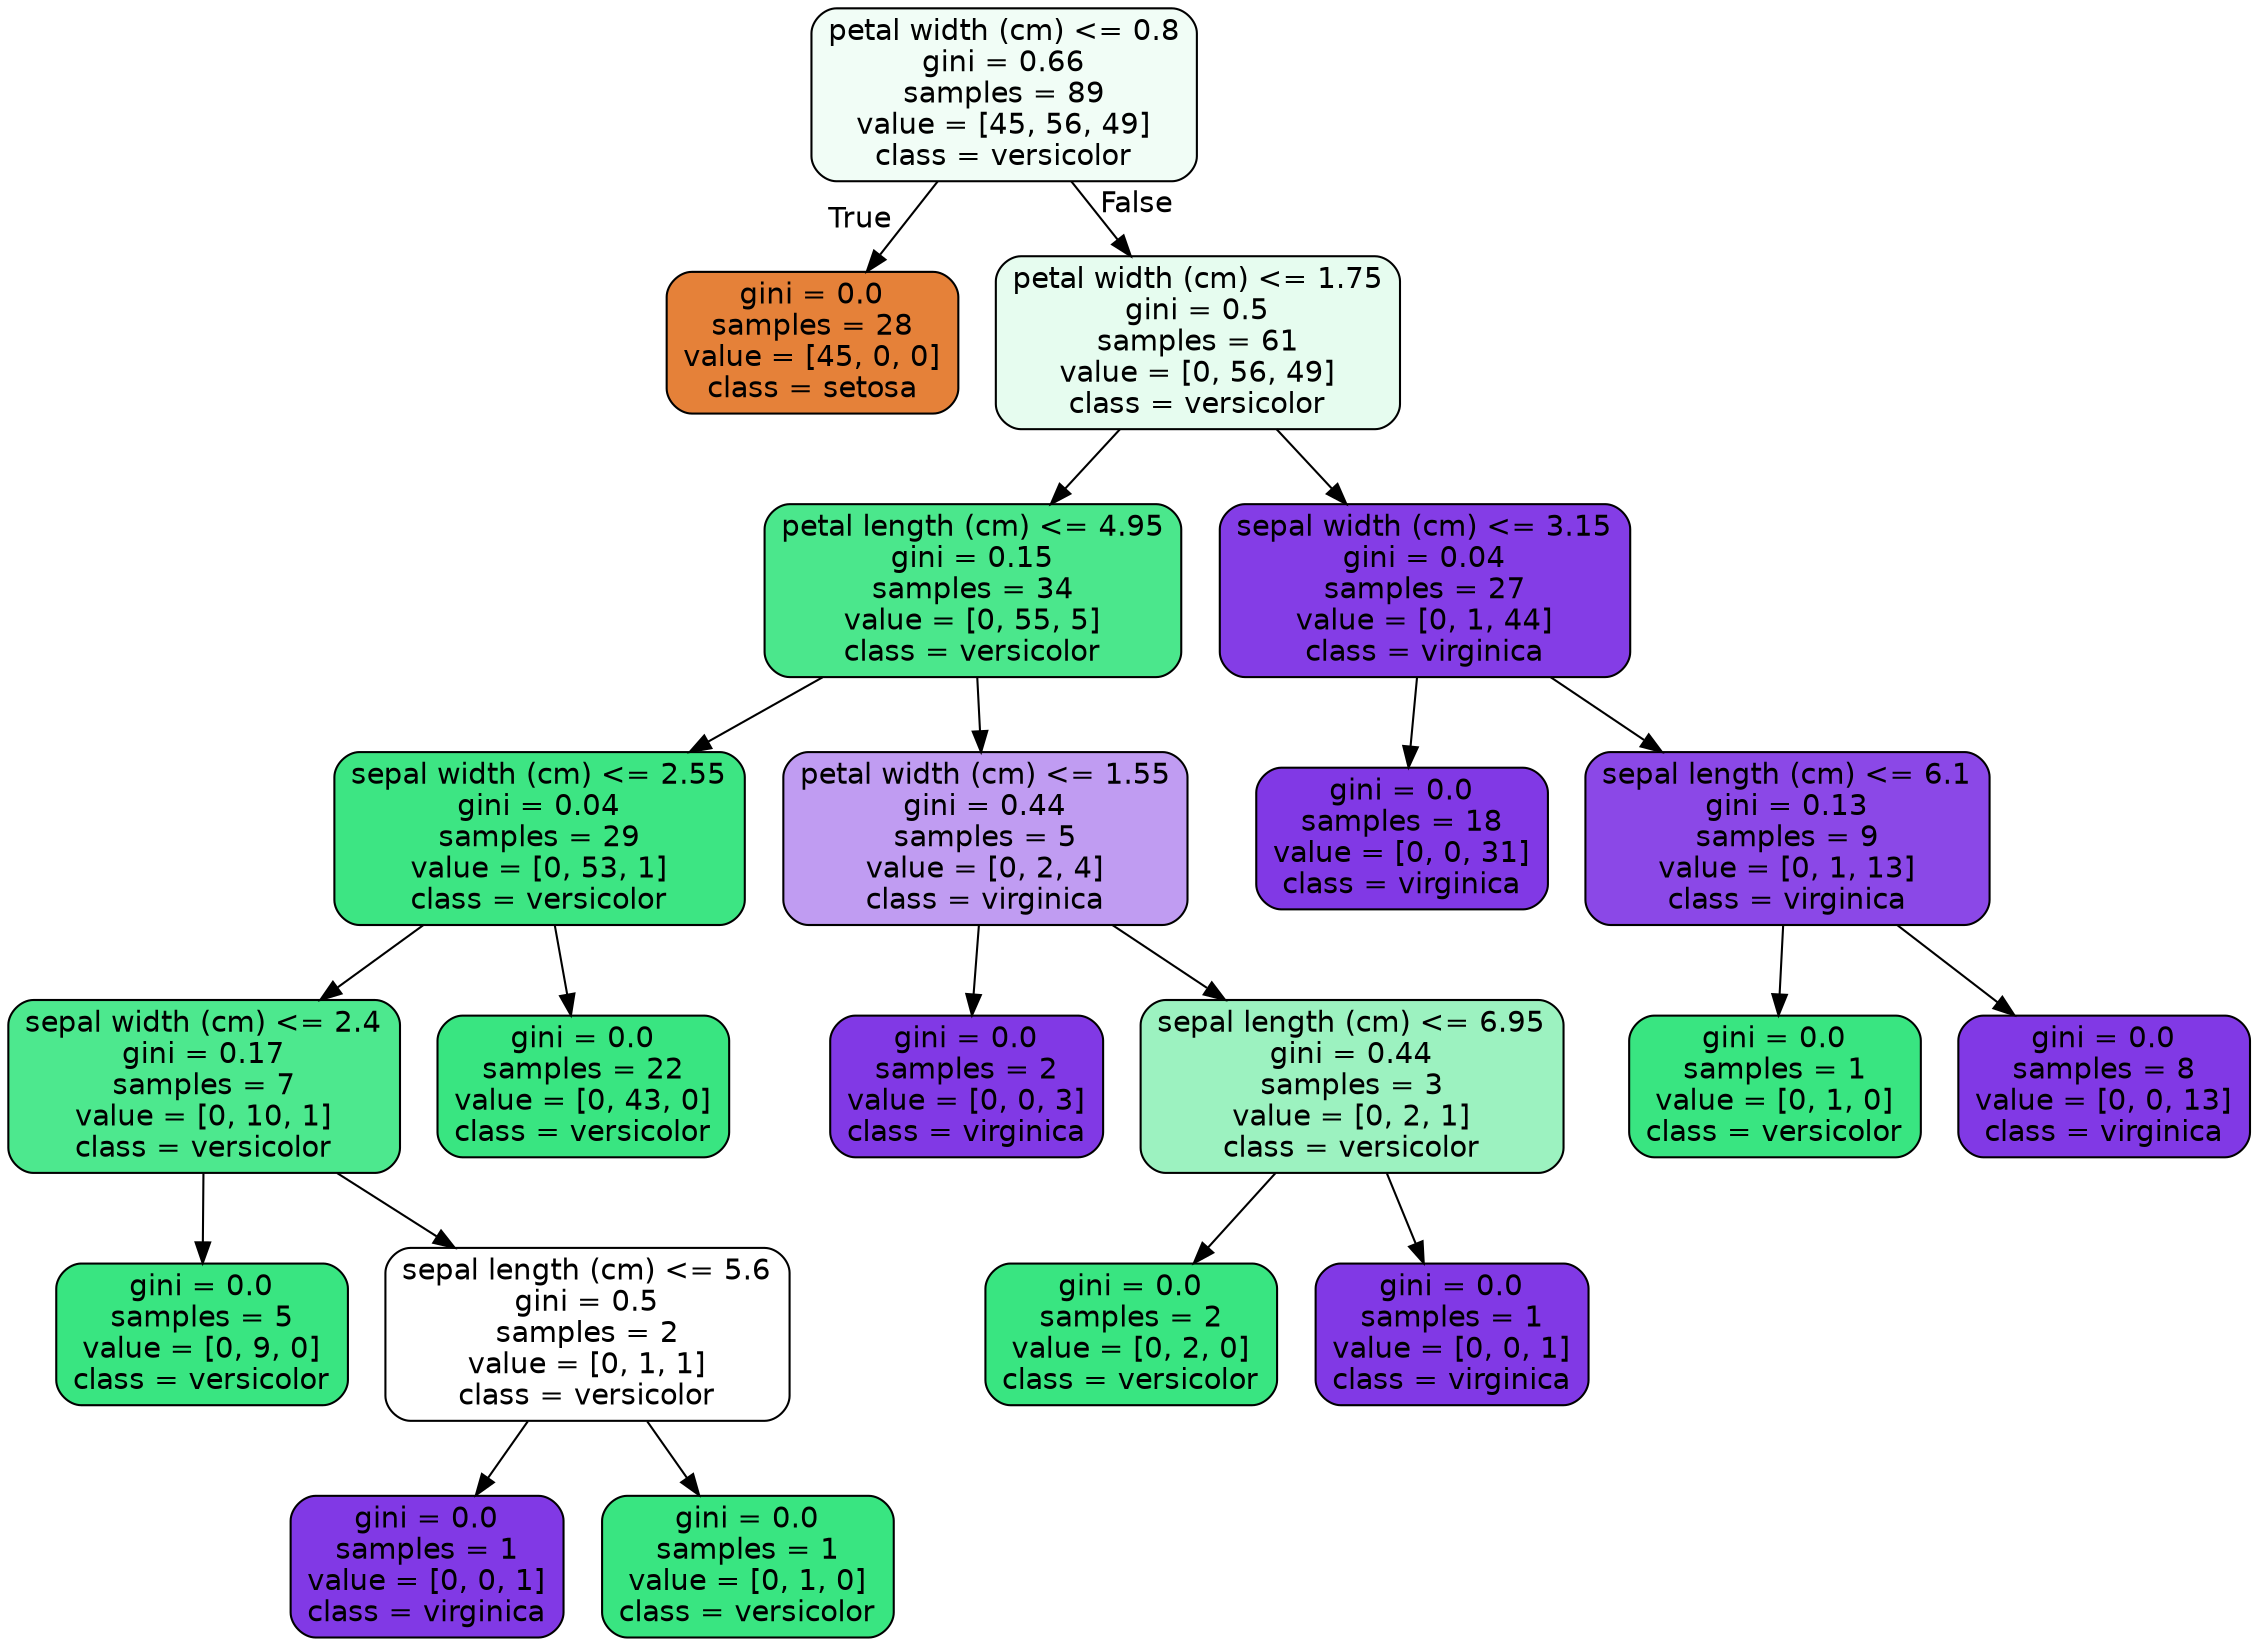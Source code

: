 digraph Tree {
node [shape=box, style="filled, rounded", color="black", fontname=helvetica] ;
edge [fontname=helvetica] ;
0 [label="petal width (cm) <= 0.8\ngini = 0.66\nsamples = 89\nvalue = [45, 56, 49]\nclass = versicolor", fillcolor="#f1fdf6"] ;
1 [label="gini = 0.0\nsamples = 28\nvalue = [45, 0, 0]\nclass = setosa", fillcolor="#e58139"] ;
0 -> 1 [labeldistance=2.5, labelangle=45, headlabel="True"] ;
2 [label="petal width (cm) <= 1.75\ngini = 0.5\nsamples = 61\nvalue = [0, 56, 49]\nclass = versicolor", fillcolor="#e6fcef"] ;
0 -> 2 [labeldistance=2.5, labelangle=-45, headlabel="False"] ;
3 [label="petal length (cm) <= 4.95\ngini = 0.15\nsamples = 34\nvalue = [0, 55, 5]\nclass = versicolor", fillcolor="#4be78c"] ;
2 -> 3 ;
4 [label="sepal width (cm) <= 2.55\ngini = 0.04\nsamples = 29\nvalue = [0, 53, 1]\nclass = versicolor", fillcolor="#3de583"] ;
3 -> 4 ;
5 [label="sepal width (cm) <= 2.4\ngini = 0.17\nsamples = 7\nvalue = [0, 10, 1]\nclass = versicolor", fillcolor="#4de88e"] ;
4 -> 5 ;
6 [label="gini = 0.0\nsamples = 5\nvalue = [0, 9, 0]\nclass = versicolor", fillcolor="#39e581"] ;
5 -> 6 ;
7 [label="sepal length (cm) <= 5.6\ngini = 0.5\nsamples = 2\nvalue = [0, 1, 1]\nclass = versicolor", fillcolor="#ffffff"] ;
5 -> 7 ;
8 [label="gini = 0.0\nsamples = 1\nvalue = [0, 0, 1]\nclass = virginica", fillcolor="#8139e5"] ;
7 -> 8 ;
9 [label="gini = 0.0\nsamples = 1\nvalue = [0, 1, 0]\nclass = versicolor", fillcolor="#39e581"] ;
7 -> 9 ;
10 [label="gini = 0.0\nsamples = 22\nvalue = [0, 43, 0]\nclass = versicolor", fillcolor="#39e581"] ;
4 -> 10 ;
11 [label="petal width (cm) <= 1.55\ngini = 0.44\nsamples = 5\nvalue = [0, 2, 4]\nclass = virginica", fillcolor="#c09cf2"] ;
3 -> 11 ;
12 [label="gini = 0.0\nsamples = 2\nvalue = [0, 0, 3]\nclass = virginica", fillcolor="#8139e5"] ;
11 -> 12 ;
13 [label="sepal length (cm) <= 6.95\ngini = 0.44\nsamples = 3\nvalue = [0, 2, 1]\nclass = versicolor", fillcolor="#9cf2c0"] ;
11 -> 13 ;
14 [label="gini = 0.0\nsamples = 2\nvalue = [0, 2, 0]\nclass = versicolor", fillcolor="#39e581"] ;
13 -> 14 ;
15 [label="gini = 0.0\nsamples = 1\nvalue = [0, 0, 1]\nclass = virginica", fillcolor="#8139e5"] ;
13 -> 15 ;
16 [label="sepal width (cm) <= 3.15\ngini = 0.04\nsamples = 27\nvalue = [0, 1, 44]\nclass = virginica", fillcolor="#843de6"] ;
2 -> 16 ;
17 [label="gini = 0.0\nsamples = 18\nvalue = [0, 0, 31]\nclass = virginica", fillcolor="#8139e5"] ;
16 -> 17 ;
18 [label="sepal length (cm) <= 6.1\ngini = 0.13\nsamples = 9\nvalue = [0, 1, 13]\nclass = virginica", fillcolor="#8b48e7"] ;
16 -> 18 ;
19 [label="gini = 0.0\nsamples = 1\nvalue = [0, 1, 0]\nclass = versicolor", fillcolor="#39e581"] ;
18 -> 19 ;
20 [label="gini = 0.0\nsamples = 8\nvalue = [0, 0, 13]\nclass = virginica", fillcolor="#8139e5"] ;
18 -> 20 ;
}